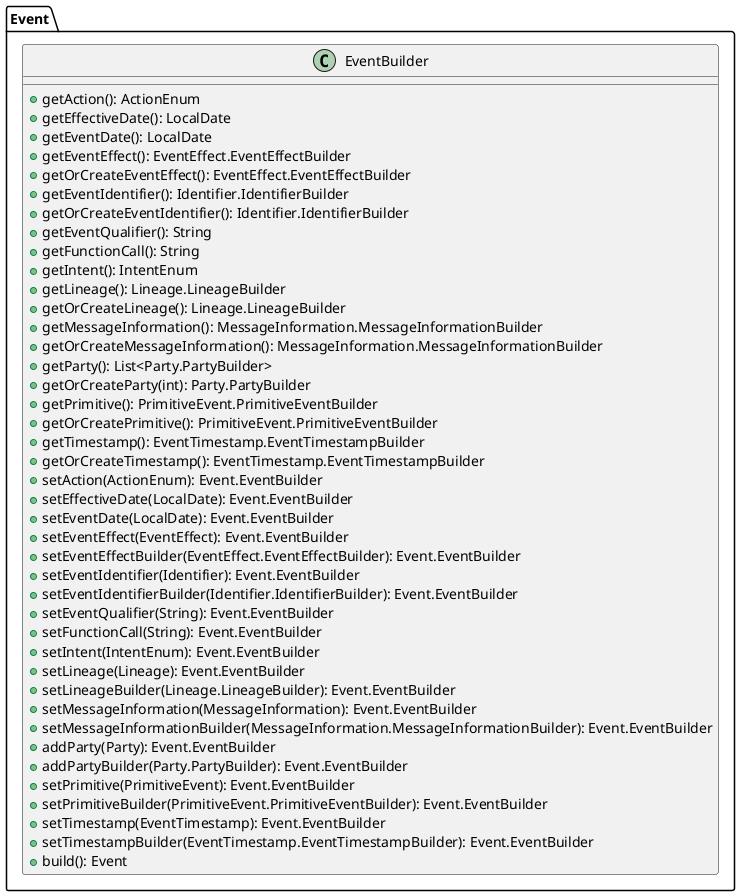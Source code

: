 @startuml

    class Event.EventBuilder [[Event.EventBuilder.html]] {
        +getAction(): ActionEnum
        +getEffectiveDate(): LocalDate
        +getEventDate(): LocalDate
        +getEventEffect(): EventEffect.EventEffectBuilder
        +getOrCreateEventEffect(): EventEffect.EventEffectBuilder
        +getEventIdentifier(): Identifier.IdentifierBuilder
        +getOrCreateEventIdentifier(): Identifier.IdentifierBuilder
        +getEventQualifier(): String
        +getFunctionCall(): String
        +getIntent(): IntentEnum
        +getLineage(): Lineage.LineageBuilder
        +getOrCreateLineage(): Lineage.LineageBuilder
        +getMessageInformation(): MessageInformation.MessageInformationBuilder
        +getOrCreateMessageInformation(): MessageInformation.MessageInformationBuilder
        +getParty(): List<Party.PartyBuilder>
        +getOrCreateParty(int): Party.PartyBuilder
        +getPrimitive(): PrimitiveEvent.PrimitiveEventBuilder
        +getOrCreatePrimitive(): PrimitiveEvent.PrimitiveEventBuilder
        +getTimestamp(): EventTimestamp.EventTimestampBuilder
        +getOrCreateTimestamp(): EventTimestamp.EventTimestampBuilder
        +setAction(ActionEnum): Event.EventBuilder
        +setEffectiveDate(LocalDate): Event.EventBuilder
        +setEventDate(LocalDate): Event.EventBuilder
        +setEventEffect(EventEffect): Event.EventBuilder
        +setEventEffectBuilder(EventEffect.EventEffectBuilder): Event.EventBuilder
        +setEventIdentifier(Identifier): Event.EventBuilder
        +setEventIdentifierBuilder(Identifier.IdentifierBuilder): Event.EventBuilder
        +setEventQualifier(String): Event.EventBuilder
        +setFunctionCall(String): Event.EventBuilder
        +setIntent(IntentEnum): Event.EventBuilder
        +setLineage(Lineage): Event.EventBuilder
        +setLineageBuilder(Lineage.LineageBuilder): Event.EventBuilder
        +setMessageInformation(MessageInformation): Event.EventBuilder
        +setMessageInformationBuilder(MessageInformation.MessageInformationBuilder): Event.EventBuilder
        +addParty(Party): Event.EventBuilder
        +addPartyBuilder(Party.PartyBuilder): Event.EventBuilder
        +setPrimitive(PrimitiveEvent): Event.EventBuilder
        +setPrimitiveBuilder(PrimitiveEvent.PrimitiveEventBuilder): Event.EventBuilder
        +setTimestamp(EventTimestamp): Event.EventBuilder
        +setTimestampBuilder(EventTimestamp.EventTimestampBuilder): Event.EventBuilder
        +build(): Event
    }

@enduml
